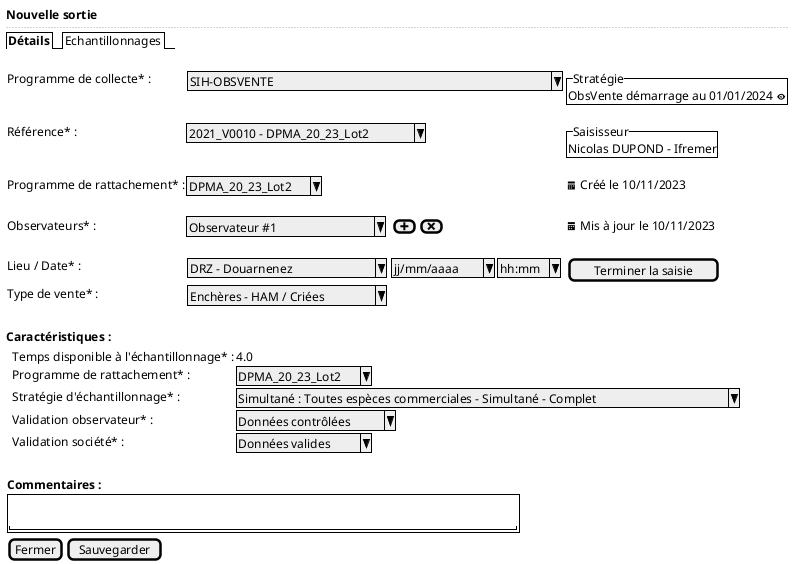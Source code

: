 @startsalt
{
  <b>Nouvelle sortie
  ..
  {/ <b>Détails | Echantillonnages }
  .
  {

      Programme de collecte* :    | { ^SIH-OBSVENTE                                 ^ } | * | {^"Stratégie"
                                                                                              ObsVente démarrage au 01/01/2024 <&eye> }

      Référence* : | ^2021_V0010 - DPMA_20_23_Lot2^ | * | {^"Saisisseur"
                                                          Nicolas DUPOND - Ifremer  }

      Programme de rattachement* : | ^DPMA_20_23_Lot2^ | * | <&calendar> Créé le 10/11/2023
      .
      Observateurs* :            | ^ Observateur #1        ^ | { [<&plus>] | [<&x>] } | <&calendar> Mis à jour le 10/11/2023
      .
      Lieu / Date* :     | { ^DRZ - Douarnenez       ^ } | { ^ jj/mm/aaaa^  |  ^ hh:mm^ } | [Terminer la saisie]
      Type de vente* :   | { ^Enchères - HAM / Criées^}
      .
  }

  <b>Caractéristiques :

  {
      . | Temps disponible à l'échantillonnage* :| 4.0
      . | Programme de rattachement* :   | ^DPMA_20_23_Lot2^
      . | Stratégie d'échantillonnage* : | ^Simultané : Toutes espèces commerciales - Simultané - Complet^
      . | Validation observateur* : | ^Données contrôlées^
      . | Validation société* : | ^Données valides^
      . | .
  }

  {
     <b>Commentaires :

     {+ .
        "                                                               "
     }
  }

  { [Fermer] | [Sauvegarder] }
}
@endsalt
